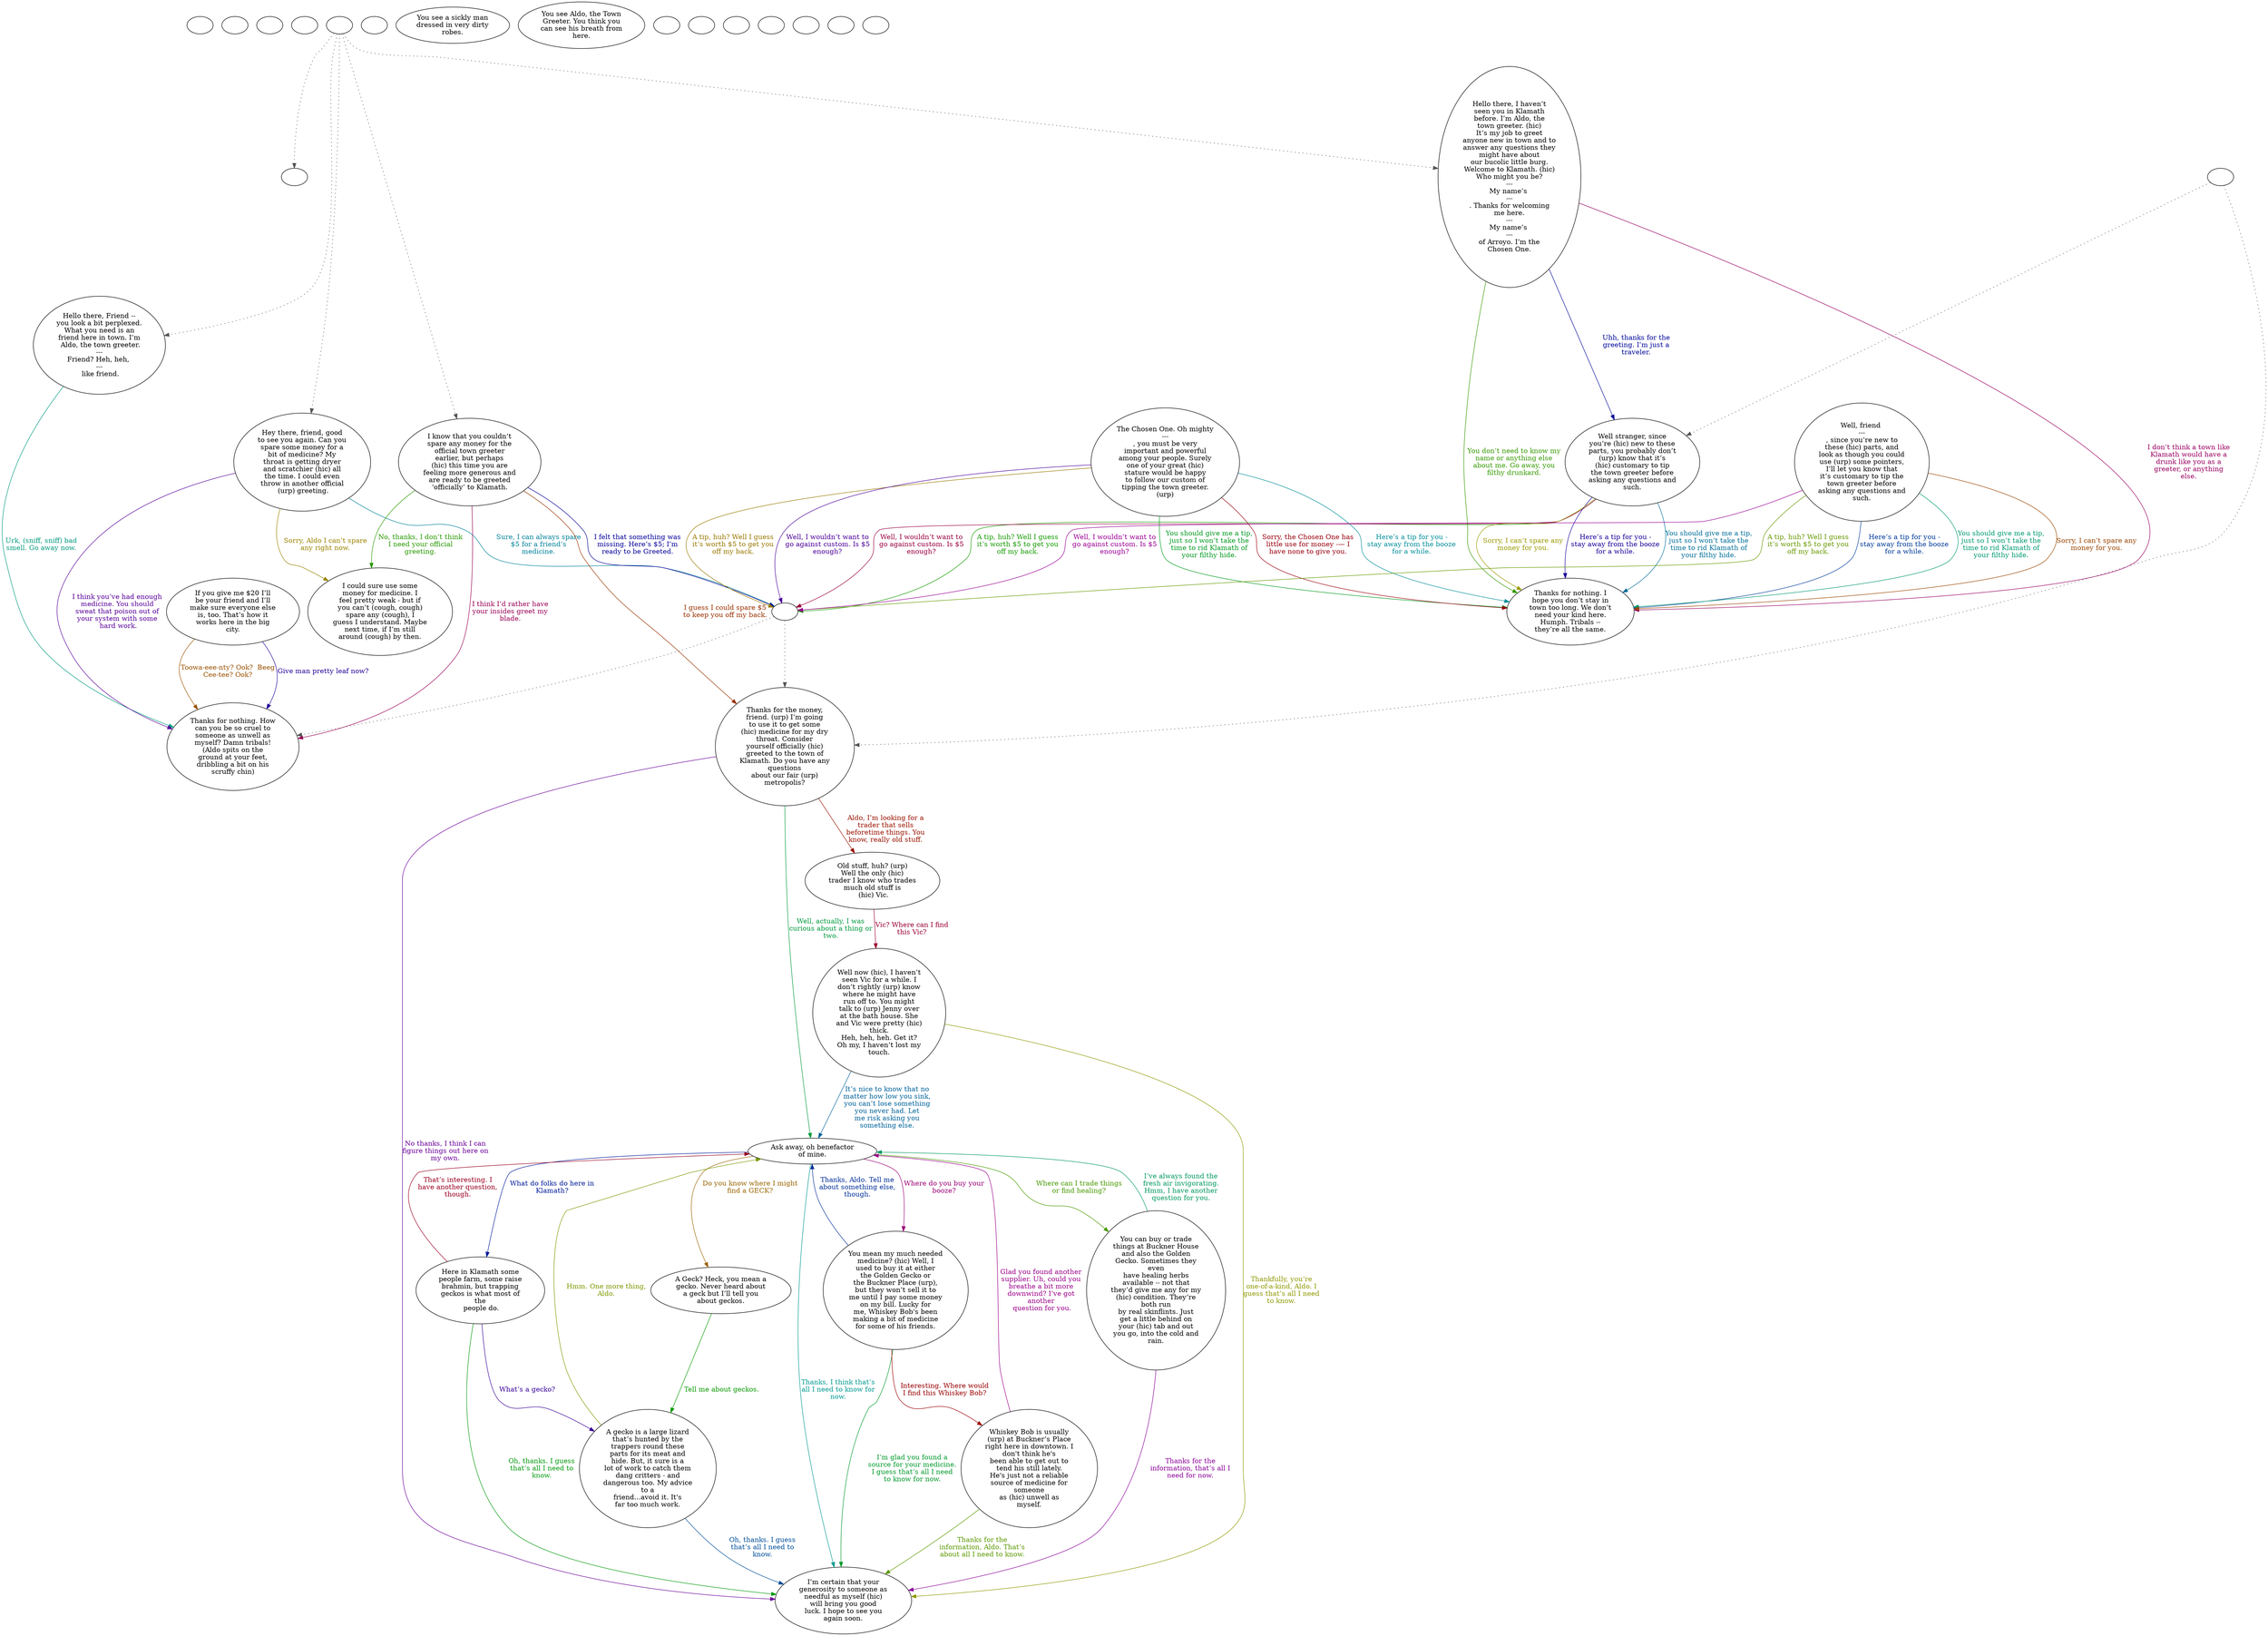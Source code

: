 digraph KCALDO {
  "checkPartyMembersNearDoor" [style=filled       fillcolor="#FFFFFF"       color="#000000"]
  "checkPartyMembersNearDoor" [label=""]
  "start" [style=filled       fillcolor="#FFFFFF"       color="#000000"]
  "start" [label=""]
  "critter_p_proc" [style=filled       fillcolor="#FFFFFF"       color="#000000"]
  "critter_p_proc" [label=""]
  "pickup_p_proc" [style=filled       fillcolor="#FFFFFF"       color="#000000"]
  "pickup_p_proc" [label=""]
  "talk_p_proc" [style=filled       fillcolor="#FFFFFF"       color="#000000"]
  "talk_p_proc" -> "Node998" [style=dotted color="#555555"]
  "talk_p_proc" -> "Node018" [style=dotted color="#555555"]
  "talk_p_proc" -> "Node001" [style=dotted color="#555555"]
  "talk_p_proc" -> "Node012" [style=dotted color="#555555"]
  "talk_p_proc" -> "Node011" [style=dotted color="#555555"]
  "talk_p_proc" [label=""]
  "destroy_p_proc" [style=filled       fillcolor="#FFFFFF"       color="#000000"]
  "destroy_p_proc" [label=""]
  "look_at_p_proc" [style=filled       fillcolor="#FFFFFF"       color="#000000"]
  "look_at_p_proc" [label="You see a sickly man\ndressed in very dirty\nrobes."]
  "description_p_proc" [style=filled       fillcolor="#FFFFFF"       color="#000000"]
  "description_p_proc" [label="You see Aldo, the Town\nGreeter. You think you\ncan see his breath from\nhere."]
  "use_skill_on_p_proc" [style=filled       fillcolor="#FFFFFF"       color="#000000"]
  "use_skill_on_p_proc" [label=""]
  "damage_p_proc" [style=filled       fillcolor="#FFFFFF"       color="#000000"]
  "damage_p_proc" [label=""]
  "map_enter_p_proc" [style=filled       fillcolor="#FFFFFF"       color="#000000"]
  "map_enter_p_proc" [label=""]
  "push_p_proc" [style=filled       fillcolor="#FFFFFF"       color="#000000"]
  "push_p_proc" [label=""]
  "Node910" [style=filled       fillcolor="#FFFFFF"       color="#000000"]
  "Node910" -> "Node005" [style=dotted color="#555555"]
  "Node910" -> "Node013" [style=dotted color="#555555"]
  "Node910" [label=""]
  "Node995" [style=filled       fillcolor="#FFFFFF"       color="#000000"]
  "Node995" [label=""]
  "Node996" [style=filled       fillcolor="#FFFFFF"       color="#000000"]
  "Node996" [label=""]
  "Node997" [style=filled       fillcolor="#FFFFFF"       color="#000000"]
  "Node997" -> "Node004" [style=dotted color="#555555"]
  "Node997" -> "Node005" [style=dotted color="#555555"]
  "Node997" [label=""]
  "Node998" [style=filled       fillcolor="#FFFFFF"       color="#000000"]
  "Node998" [label=""]
  "Node999" [style=filled       fillcolor="#FFFFFF"       color="#000000"]
  "Node999" [label=""]
  "Node001" [style=filled       fillcolor="#FFFFFF"       color="#000000"]
  "Node001" [label="Hello there, I haven’t\nseen you in Klamath\nbefore. I’m Aldo, the\ntown greeter. (hic)\nIt’s my job to greet\nanyone new in town and to\nanswer any questions they\nmight have about\nour bucolic little burg.\nWelcome to Klamath. (hic)\nWho might you be?\n---\nMy name’s \n---\n. Thanks for welcoming\nme here.\n---\nMy name’s \n---\nof Arroyo. I’m the\nChosen One."]
  "Node001" -> "Node004" [label="Uhh, thanks for the\ngreeting. I’m just a\ntraveler." color="#000799" fontcolor="#000799"]
  "Node001" -> "Node007" [label="You don’t need to know my\nname or anything else\nabout me. Go away, you\nfilthy drunkard." color="#349900" fontcolor="#349900"]
  "Node001" -> "Node007" [label="I don’t think a town like\nKlamath would have a\ndrunk like you as a\ngreeter, or anything\nelse." color="#990061" fontcolor="#990061"]
  "Node002" [style=filled       fillcolor="#FFFFFF"       color="#000000"]
  "Node002" [label="The Chosen One. Oh mighty\n---\n, you must be very\nimportant and powerful\namong your people. Surely\none of your great (hic)\nstature would be happy\nto follow our custom of\ntipping the town greeter.\n(urp)"]
  "Node002" -> "Node007" [label="Here’s a tip for you -\nstay away from the booze\nfor a while." color="#008D99" fontcolor="#008D99"]
  "Node002" -> "Node910" [label="A tip, huh? Well I guess\nit’s worth $5 to get you\noff my back." color="#997800" fontcolor="#997800"]
  "Node002" -> "Node910" [label="Well, I wouldn’t want to\ngo against custom. Is $5\nenough?" color="#4B0099" fontcolor="#4B0099"]
  "Node002" -> "Node007" [label="You should give me a tip,\njust so I won’t take the\ntime to rid Klamath of\nyour filthy hide." color="#00991F" fontcolor="#00991F"]
  "Node002" -> "Node007" [label="Sorry, the Chosen One has\nlittle use for money -— I\nhave none to give you." color="#99000E" fontcolor="#99000E"]
  "Node003" [style=filled       fillcolor="#FFFFFF"       color="#000000"]
  "Node003" [label="Well, friend \n---\n, since you’re new to\nthese (hic) parts, and\nlook as though you could\nuse (urp) some pointers,\nI’ll let you know that\nit’s customary to tip the\ntown greeter before\nasking any questions and\nsuch."]
  "Node003" -> "Node007" [label="Here’s a tip for you -\nstay away from the booze\nfor a while." color="#003B99" fontcolor="#003B99"]
  "Node003" -> "Node910" [label="A tip, huh? Well I guess\nit’s worth $5 to get you\noff my back." color="#679900" fontcolor="#679900"]
  "Node003" -> "Node910" [label="Well, I wouldn’t want to\ngo against custom. Is $5\nenough?" color="#990094" fontcolor="#990094"]
  "Node003" -> "Node007" [label="You should give me a tip,\njust so I won’t take the\ntime to rid Klamath of\nyour filthy hide." color="#009972" fontcolor="#009972"]
  "Node003" -> "Node007" [label="Sorry, I can’t spare any\nmoney for you." color="#994500" fontcolor="#994500"]
  "Node004" [style=filled       fillcolor="#FFFFFF"       color="#000000"]
  "Node004" [label="Well stranger, since\nyou’re (hic) new to these\nparts, you probably don’t\n(urp) know that it’s\n(hic) customary to tip\nthe town greeter before\nasking any questions and\nsuch."]
  "Node004" -> "Node007" [label="Here’s a tip for you -\nstay away from the booze\nfor a while." color="#180099" fontcolor="#180099"]
  "Node004" -> "Node910" [label="A tip, huh? Well I guess\nit’s worth $5 to get you\noff my back." color="#149900" fontcolor="#149900"]
  "Node004" -> "Node910" [label="Well, I wouldn’t want to\ngo against custom. Is $5\nenough?" color="#990041" fontcolor="#990041"]
  "Node004" -> "Node007" [label="You should give me a tip,\njust so I won’t take the\ntime to rid Klamath of\nyour filthy hide." color="#006E99" fontcolor="#006E99"]
  "Node004" -> "Node007" [label="Sorry, I can’t spare any\nmoney for you." color="#999800" fontcolor="#999800"]
  "Node005" [style=filled       fillcolor="#FFFFFF"       color="#000000"]
  "Node005" [label="Thanks for the money,\nfriend. (urp) I’m going\nto use it to get some\n(hic) medicine for my dry\nthroat. Consider\nyourself officially (hic)\ngreeted to the town of\nKlamath. Do you have any\nquestions\nabout our fair (urp)\nmetropolis?"]
  "Node005" -> "Node014" [label="No thanks, I think I can\nfigure things out here on\nmy own." color="#6B0099" fontcolor="#6B0099"]
  "Node005" -> "Node006" [label="Well, actually, I was\ncurious about a thing or\ntwo." color="#00993E" fontcolor="#00993E"]
  "Node005" -> "Node021" [label="Aldo, I’m looking for a\ntrader that sells\nbeforetime things. You\nknow, really old stuff." color="#991200" fontcolor="#991200"]
  "Node006" [style=filled       fillcolor="#FFFFFF"       color="#000000"]
  "Node006" [label="Ask away, oh benefactor\nof mine."]
  "Node006" -> "Node008" [label="What do folks do here in\nKlamath?" color="#001B99" fontcolor="#001B99"]
  "Node006" -> "Node010" [label="Where can I trade things\nor find healing?" color="#489900" fontcolor="#489900"]
  "Node006" -> "Node016" [label="Where do you buy your\nbooze?" color="#990074" fontcolor="#990074"]
  "Node006" -> "Node014" [label="Thanks, I think that’s\nall I need to know for\nnow." color="#009991" fontcolor="#009991"]
  "Node006" -> "Node020" [label="Do you know where I might\nfind a GECK?" color="#996500" fontcolor="#996500"]
  "Node007" [style=filled       fillcolor="#FFFFFF"       color="#000000"]
  "Node007" [label="Thanks for nothing. I\nhope you don’t stay in\ntown too long. We don’t\nneed your kind here.\nHumph. Tribals --\nthey’re all the same."]
  "Node008" [style=filled       fillcolor="#FFFFFF"       color="#000000"]
  "Node008" [label="Here in Klamath some\npeople farm, some raise\nbrahmin, but trapping\ngeckos is what most of\nthe\n people do."]
  "Node008" -> "Node009" [label="What’s a gecko?" color="#380099" fontcolor="#380099"]
  "Node008" -> "Node014" [label="Oh, thanks. I guess\nthat’s all I need to\nknow." color="#00990B" fontcolor="#00990B"]
  "Node008" -> "Node006" [label="That’s interesting. I\nhave another question,\nthough." color="#990021" fontcolor="#990021"]
  "Node009" [style=filled       fillcolor="#FFFFFF"       color="#000000"]
  "Node009" [label="A gecko is a large lizard\nthat’s hunted by the\ntrappers round these\nparts for its meat and\nhide. But, it sure is a\nlot of work to catch them\ndang critters - and\ndangerous too. My advice\nto a\nfriend...avoid it. It's\nfar too much work."]
  "Node009" -> "Node014" [label="Oh, thanks. I guess\nthat’s all I need to\nknow." color="#004E99" fontcolor="#004E99"]
  "Node009" -> "Node006" [label="Hmm. One more thing,\nAldo." color="#7B9900" fontcolor="#7B9900"]
  "Node010" [style=filled       fillcolor="#FFFFFF"       color="#000000"]
  "Node010" [label="You can buy or trade\nthings at Buckner House\nand also the Golden\nGecko. Sometimes they\neven\nhave healing herbs\navailable -- not that\nthey’d give me any for my\n(hic) condition. They’re\nboth run\nby real skinflints. Just\nget a little behind on\nyour (hic) tab and out\nyou go, into the cold and\nrain."]
  "Node010" -> "Node014" [label="Thanks for the\ninformation, that’s all I\nneed for now." color="#8B0099" fontcolor="#8B0099"]
  "Node010" -> "Node006" [label="I’ve always found the\nfresh air invigorating.\nHmm, I have another\nquestion for you." color="#00995E" fontcolor="#00995E"]
  "Node011" [style=filled       fillcolor="#FFFFFF"       color="#000000"]
  "Node011" [label="I know that you couldn’t\nspare any money for the\nofficial town greeter\nearlier, but perhaps\n(hic) this time you are\nfeeling more generous and\nare ready to be greeted\n‘officially’ to Klamath."]
  "Node011" -> "Node005" [label="I guess I could spare $5\nto keep you off my back." color="#993100" fontcolor="#993100"]
  "Node011" -> "Node910" [label="I felt that something was\nmissing. Here’s $5; I’m\nready to be Greeted." color="#050099" fontcolor="#050099"]
  "Node011" -> "Node015" [label="No, thanks, I don’t think\nI need your official\ngreeting." color="#289900" fontcolor="#289900"]
  "Node011" -> "Node013" [label="I think I’d rather have\nyour insides greet my\nblade." color="#990055" fontcolor="#990055"]
  "Node012" [style=filled       fillcolor="#FFFFFF"       color="#000000"]
  "Node012" [label="Hey there, friend, good\nto see you again. Can you\nspare some money for a\nbit of medicine? My\nthroat is getting dryer\nand scratchier (hic) all\nthe time. I could even\nthrow in another official\n (urp) greeting."]
  "Node012" -> "Node910" [label="Sure, I can always spare\n$5 for a friend’s\nmedicine." color="#008199" fontcolor="#008199"]
  "Node012" -> "Node015" [label="Sorry, Aldo I can’t spare\nany right now." color="#998400" fontcolor="#998400"]
  "Node012" -> "Node013" [label="I think you’ve had enough\nmedicine. You should\nsweat that poison out of\nyour system with some\n hard work." color="#580099" fontcolor="#580099"]
  "Node013" [style=filled       fillcolor="#FFFFFF"       color="#000000"]
  "Node013" [label="Thanks for nothing. How\ncan you be so cruel to\nsomeone as unwell as\nmyself? Damn tribals!\n(Aldo spits on the\nground at your feet,\ndribbling a bit on his\nscruffy chin)"]
  "Node014" [style=filled       fillcolor="#FFFFFF"       color="#000000"]
  "Node014" [label="I’m certain that your\ngenerosity to someone as\nneedful as myself (hic)\nwill bring you good\nluck. I hope to see you\nagain soon."]
  "Node015" [style=filled       fillcolor="#FFFFFF"       color="#000000"]
  "Node015" [label="I could sure use some\nmoney for medicine. I\nfeel pretty weak - but if\nyou can’t (cough, cough)\nspare any (cough), I\nguess I understand. Maybe\nnext time, if I’m still\naround (cough) by then."]
  "Node016" [style=filled       fillcolor="#FFFFFF"       color="#000000"]
  "Node016" [label="You mean my much needed\nmedicine? (hic) Well, I\nused to buy it at either\nthe Golden Gecko or\nthe Buckner Place (urp),\nbut they won’t sell it to\nme until I pay some money\non my bill. Lucky for\nme, Whiskey Bob's been\nmaking a bit of medicine\nfor some of his friends."]
  "Node016" -> "Node014" [label="I’m glad you found a\nsource for your medicine.\nI guess that’s all I need\nto know for now." color="#00992B" fontcolor="#00992B"]
  "Node016" -> "Node017" [label="Interesting. Where would\nI find this Whiskey Bob?" color="#990002" fontcolor="#990002"]
  "Node016" -> "Node006" [label="Thanks, Aldo. Tell me\nabout something else,\nthough." color="#002E99" fontcolor="#002E99"]
  "Node017" [style=filled       fillcolor="#FFFFFF"       color="#000000"]
  "Node017" [label="Whiskey Bob is usually\n(urp) at Buckner’s Place\nright here in downtown. I\ndon't think he's\nbeen able to get out to\ntend his still lately.\nHe's just not a reliable\nsource of medicine for\nsomeone\nas (hic) unwell as\nmyself."]
  "Node017" -> "Node014" [label="Thanks for the\ninformation, Aldo. That’s\nabout all I need to know." color="#5B9900" fontcolor="#5B9900"]
  "Node017" -> "Node006" [label="Glad you found another\nsupplier. Uh, could you\nbreathe a bit more\ndownwind? I’ve got\nanother\n question for you." color="#990088" fontcolor="#990088"]
  "Node018" [style=filled       fillcolor="#FFFFFF"       color="#000000"]
  "Node018" [label="Hello there, Friend --\nyou look a bit perplexed.\nWhat you need is an\nfriend here in town. I’m\n Aldo, the town greeter.\n---\nFriend? Heh, heh, \n---\n like friend."]
  "Node018" -> "Node013" [label="Urk, (sniff, sniff) bad\nsmell. Go away now." color="#00997E" fontcolor="#00997E"]
  "Node019" [style=filled       fillcolor="#FFFFFF"       color="#000000"]
  "Node019" [label="If you give me $20 I’ll\nbe your friend and I’ll\nmake sure everyone else\nis, too. That’s how it\nworks here in the big\ncity."]
  "Node019" -> "Node013" [label="Toowa-eee-nty? Ook?  Beeg\nCee-tee? Ook?" color="#995100" fontcolor="#995100"]
  "Node019" -> "Node013" [label="Give man pretty leaf now?" color="#240099" fontcolor="#240099"]
  "Node020" [style=filled       fillcolor="#FFFFFF"       color="#000000"]
  "Node020" [label="A Geck? Heck, you mean a\ngecko. Never heard about\na geck but I’ll tell you\nabout geckos."]
  "Node020" -> "Node009" [label="Tell me about geckos." color="#089900" fontcolor="#089900"]
  "Node021" [style=filled       fillcolor="#FFFFFF"       color="#000000"]
  "Node021" [label="Old stuff, huh? (urp)\nWell the only (hic)\ntrader I know who trades\nmuch old stuff is\n (hic) Vic."]
  "Node021" -> "Node022" [label="Vic? Where can I find\nthis Vic?" color="#990035" fontcolor="#990035"]
  "Node022" [style=filled       fillcolor="#FFFFFF"       color="#000000"]
  "Node022" [label="Well now (hic), I haven’t\nseen Vic for a while. I\ndon’t rightly (urp) know\nwhere he might have\nrun off to. You might\ntalk to (urp) Jenny over\nat the bath house. She\nand Vic were pretty (hic)\nthick.\nHeh, heh, heh. Get it?\nOh my, I haven’t lost my\ntouch."]
  "Node022" -> "Node006" [label="It’s nice to know that no\nmatter how low you sink,\nyou can’t lose something\nyou never had. Let\nme risk asking you\nsomething else." color="#006299" fontcolor="#006299"]
  "Node022" -> "Node014" [label="Thankfully, you’re\none-of-a-kind, Aldo. I\nguess that’s all I need\nto know." color="#8E9900" fontcolor="#8E9900"]
}